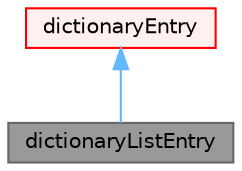 digraph "dictionaryListEntry"
{
 // LATEX_PDF_SIZE
  bgcolor="transparent";
  edge [fontname=Helvetica,fontsize=10,labelfontname=Helvetica,labelfontsize=10];
  node [fontname=Helvetica,fontsize=10,shape=box,height=0.2,width=0.4];
  Node1 [id="Node000001",label="dictionaryListEntry",height=0.2,width=0.4,color="gray40", fillcolor="grey60", style="filled", fontcolor="black",tooltip="Read/write List of dictionaries."];
  Node2 -> Node1 [id="edge1_Node000001_Node000002",dir="back",color="steelblue1",style="solid",tooltip=" "];
  Node2 [id="Node000002",label="dictionaryEntry",height=0.2,width=0.4,color="red", fillcolor="#FFF0F0", style="filled",URL="$classFoam_1_1dictionaryEntry.html",tooltip="A keyword and a list of tokens is a 'dictionaryEntry'."];
}
